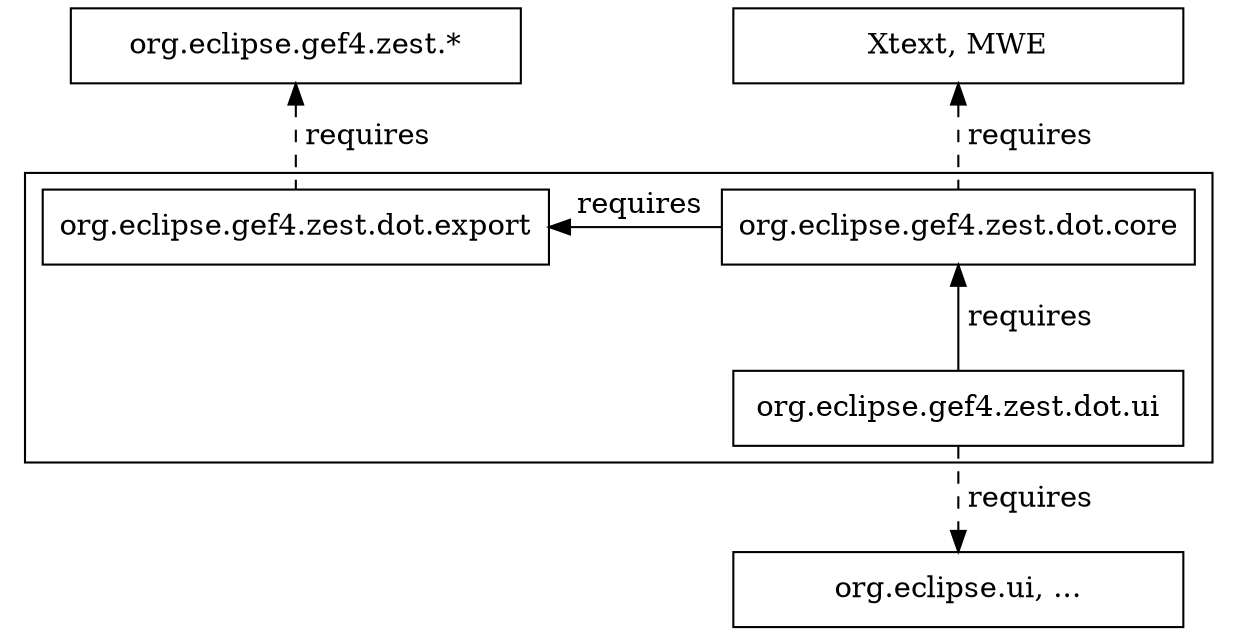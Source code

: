 /*******************************************************************************
 * Copyright (c) 2009 Fabian Steeg. All rights reserved. This program and the
 * accompanying materials are made available under the terms of the Eclipse
 * Public License v1.0 which accompanies this distribution, and is available at
 * http://www.eclipse.org/legal/epl-v10.html
 * <p/>
 * Contributors: Fabian Steeg - initial API and implementation; see bug 277380
 *******************************************************************************/
digraph dependencies{
	//rankdir=TD
	node[shape=box width=3]
	edge[]
	zest[label="org.eclipse.gef4.zest.*"]
	xtext[label="Xtext, MWE"]
	ui[label="org.eclipse.ui, ..."]
	subgraph cluster_0{
		//label="dot4zest"
		import[label="org.eclipse.gef4.zest.dot.core"]
		export[label="org.eclipse.gef4.zest.dot.export"]
		dotui[label="org.eclipse.gef4.zest.dot.ui"]
	}
	zest->export[label=" requires" dir=back style=dashed]
	export->import[label=" requires" dir=back constraint=false]
	xtext->import[label=" requires" dir=back style=dashed]
	import->dotui[label=" requires" dir=back]
	dotui->ui[label=" requires" style=dashed]
}